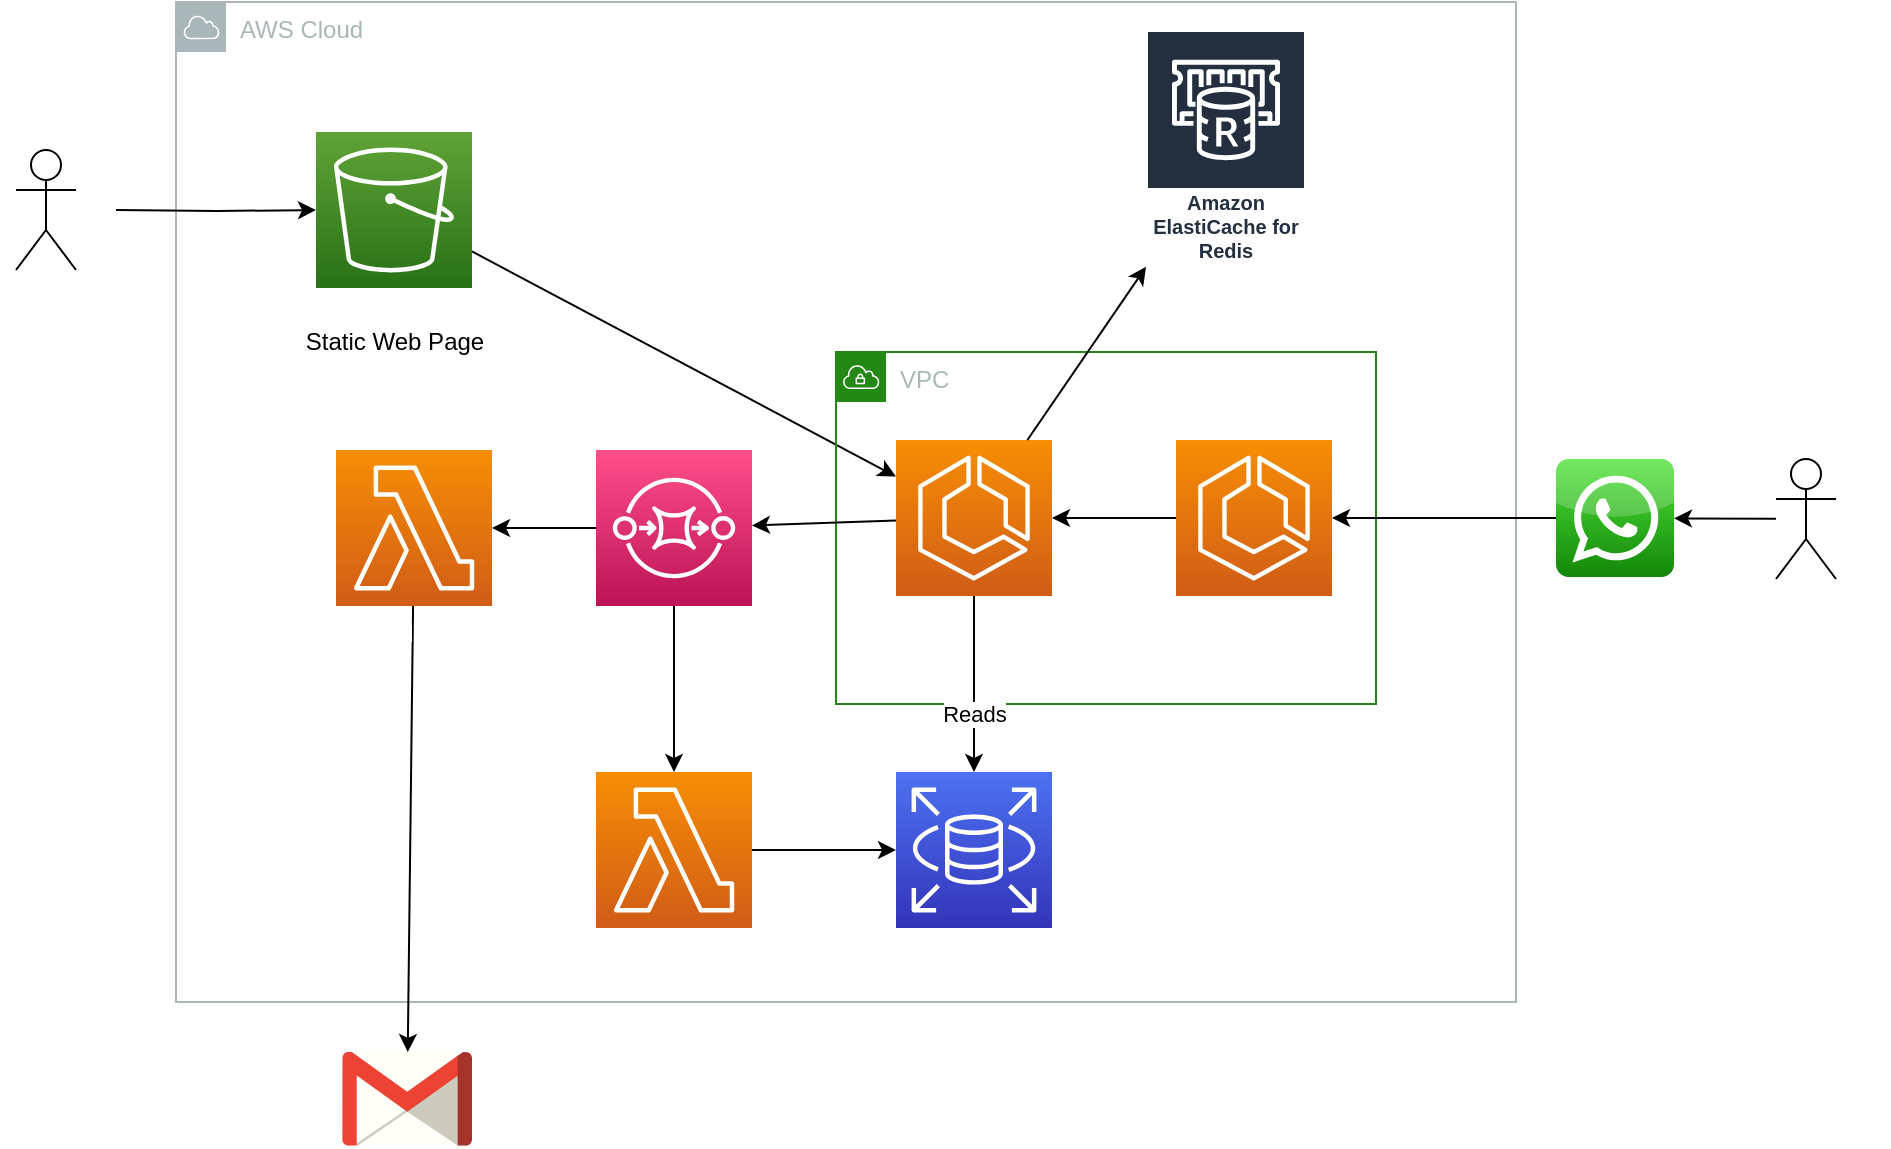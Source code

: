 <mxfile>
    <diagram name="Page-1" id="i1ANjgM6WaXB3Nc_8lk7">
        <mxGraphModel dx="1013" dy="637" grid="1" gridSize="10" guides="1" tooltips="1" connect="1" arrows="1" fold="1" page="1" pageScale="1" pageWidth="827" pageHeight="1169" math="0" shadow="0">
            <root>
                <mxCell id="0"/>
                <mxCell id="1" parent="0"/>
                <mxCell id="yO7XN13v6FAzA_9QDOuW-10" value="AWS Cloud" style="sketch=0;outlineConnect=0;gradientColor=none;html=1;whiteSpace=wrap;fontSize=12;fontStyle=0;shape=mxgraph.aws4.group;grIcon=mxgraph.aws4.group_aws_cloud;strokeColor=#AAB7B8;fillColor=none;verticalAlign=top;align=left;spacingLeft=30;fontColor=#AAB7B8;dashed=0;" parent="1" vertex="1">
                    <mxGeometry x="100" y="85" width="670" height="500" as="geometry"/>
                </mxCell>
                <mxCell id="21" style="edgeStyle=none;html=1;fontColor=#FFFFFF;startArrow=none;startFill=0;" parent="1" source="yO7XN13v6FAzA_9QDOuW-1" target="yO7XN13v6FAzA_9QDOuW-3" edge="1">
                    <mxGeometry relative="1" as="geometry"/>
                </mxCell>
                <mxCell id="yO7XN13v6FAzA_9QDOuW-1" value="" style="sketch=0;points=[[0,0,0],[0.25,0,0],[0.5,0,0],[0.75,0,0],[1,0,0],[0,1,0],[0.25,1,0],[0.5,1,0],[0.75,1,0],[1,1,0],[0,0.25,0],[0,0.5,0],[0,0.75,0],[1,0.25,0],[1,0.5,0],[1,0.75,0]];outlineConnect=0;fontColor=#232F3E;gradientColor=#60A337;gradientDirection=north;fillColor=#277116;strokeColor=#ffffff;dashed=0;verticalLabelPosition=bottom;verticalAlign=top;align=center;html=1;fontSize=12;fontStyle=0;aspect=fixed;shape=mxgraph.aws4.resourceIcon;resIcon=mxgraph.aws4.s3;" parent="1" vertex="1">
                    <mxGeometry x="170" y="150" width="78" height="78" as="geometry"/>
                </mxCell>
                <mxCell id="yO7XN13v6FAzA_9QDOuW-2" value="Static Web Page" style="text;html=1;align=center;verticalAlign=middle;resizable=0;points=[];autosize=1;strokeColor=none;fillColor=none;" parent="1" vertex="1">
                    <mxGeometry x="154" y="240" width="110" height="30" as="geometry"/>
                </mxCell>
                <mxCell id="23" style="edgeStyle=none;html=1;fontColor=#FFFFFF;startArrow=none;startFill=0;" parent="1" source="yO7XN13v6FAzA_9QDOuW-4" target="22" edge="1">
                    <mxGeometry relative="1" as="geometry"/>
                </mxCell>
                <mxCell id="yO7XN13v6FAzA_9QDOuW-4" value="&lt;font color=&quot;#ffffff&quot;&gt;Email Send&lt;/font&gt;" style="sketch=0;points=[[0,0,0],[0.25,0,0],[0.5,0,0],[0.75,0,0],[1,0,0],[0,1,0],[0.25,1,0],[0.5,1,0],[0.75,1,0],[1,1,0],[0,0.25,0],[0,0.5,0],[0,0.75,0],[1,0.25,0],[1,0.5,0],[1,0.75,0]];outlineConnect=0;fontColor=#232F3E;gradientColor=#F78E04;gradientDirection=north;fillColor=#D05C17;strokeColor=#ffffff;dashed=0;verticalLabelPosition=bottom;verticalAlign=top;align=center;html=1;fontSize=12;fontStyle=0;aspect=fixed;shape=mxgraph.aws4.resourceIcon;resIcon=mxgraph.aws4.lambda;" parent="1" vertex="1">
                    <mxGeometry x="180" y="309" width="78" height="78" as="geometry"/>
                </mxCell>
                <mxCell id="k2Ombi2eaDHnZ2nPI9dW-2" style="edgeStyle=orthogonalEdgeStyle;rounded=0;orthogonalLoop=1;jettySize=auto;html=1;" parent="1" target="yO7XN13v6FAzA_9QDOuW-1" edge="1">
                    <mxGeometry relative="1" as="geometry">
                        <mxPoint x="70" y="189" as="sourcePoint"/>
                    </mxGeometry>
                </mxCell>
                <mxCell id="yO7XN13v6FAzA_9QDOuW-9" value="" style="sketch=0;points=[[0,0,0],[0.25,0,0],[0.5,0,0],[0.75,0,0],[1,0,0],[0,1,0],[0.25,1,0],[0.5,1,0],[0.75,1,0],[1,1,0],[0,0.25,0],[0,0.5,0],[0,0.75,0],[1,0.25,0],[1,0.5,0],[1,0.75,0]];outlineConnect=0;fontColor=#232F3E;gradientColor=#4D72F3;gradientDirection=north;fillColor=#3334B9;strokeColor=#ffffff;dashed=0;verticalLabelPosition=bottom;verticalAlign=top;align=center;html=1;fontSize=12;fontStyle=0;aspect=fixed;shape=mxgraph.aws4.resourceIcon;resIcon=mxgraph.aws4.rds;" parent="1" vertex="1">
                    <mxGeometry x="460" y="470" width="78" height="78" as="geometry"/>
                </mxCell>
                <mxCell id="yO7XN13v6FAzA_9QDOuW-11" value="VPC" style="points=[[0,0],[0.25,0],[0.5,0],[0.75,0],[1,0],[1,0.25],[1,0.5],[1,0.75],[1,1],[0.75,1],[0.5,1],[0.25,1],[0,1],[0,0.75],[0,0.5],[0,0.25]];outlineConnect=0;gradientColor=none;html=1;whiteSpace=wrap;fontSize=12;fontStyle=0;container=1;pointerEvents=0;collapsible=0;recursiveResize=0;shape=mxgraph.aws4.group;grIcon=mxgraph.aws4.group_vpc;strokeColor=#248814;fillColor=none;verticalAlign=top;align=left;spacingLeft=30;fontColor=#AAB7B8;dashed=0;" parent="1" vertex="1">
                    <mxGeometry x="430" y="260" width="270" height="176" as="geometry"/>
                </mxCell>
                <mxCell id="10" style="edgeStyle=none;html=1;fontColor=#FFFFFF;" parent="yO7XN13v6FAzA_9QDOuW-11" source="k2Ombi2eaDHnZ2nPI9dW-1" target="yO7XN13v6FAzA_9QDOuW-3" edge="1">
                    <mxGeometry relative="1" as="geometry"/>
                </mxCell>
                <mxCell id="k2Ombi2eaDHnZ2nPI9dW-1" value="&lt;font color=&quot;#ffffff&quot;&gt;Go whatsapp&lt;/font&gt;" style="sketch=0;points=[[0,0,0],[0.25,0,0],[0.5,0,0],[0.75,0,0],[1,0,0],[0,1,0],[0.25,1,0],[0.5,1,0],[0.75,1,0],[1,1,0],[0,0.25,0],[0,0.5,0],[0,0.75,0],[1,0.25,0],[1,0.5,0],[1,0.75,0]];outlineConnect=0;fontColor=#232F3E;gradientColor=#F78E04;gradientDirection=north;fillColor=#D05C17;strokeColor=#ffffff;dashed=0;verticalLabelPosition=bottom;verticalAlign=top;align=center;html=1;fontSize=12;fontStyle=0;aspect=fixed;shape=mxgraph.aws4.resourceIcon;resIcon=mxgraph.aws4.ecs;" parent="yO7XN13v6FAzA_9QDOuW-11" vertex="1">
                    <mxGeometry x="170" y="44" width="78" height="78" as="geometry"/>
                </mxCell>
                <mxCell id="yO7XN13v6FAzA_9QDOuW-3" value="&lt;font color=&quot;#ffffff&quot;&gt;FastApi Backend&lt;/font&gt;" style="sketch=0;points=[[0,0,0],[0.25,0,0],[0.5,0,0],[0.75,0,0],[1,0,0],[0,1,0],[0.25,1,0],[0.5,1,0],[0.75,1,0],[1,1,0],[0,0.25,0],[0,0.5,0],[0,0.75,0],[1,0.25,0],[1,0.5,0],[1,0.75,0]];outlineConnect=0;fontColor=#232F3E;gradientColor=#F78E04;gradientDirection=north;fillColor=#D05C17;strokeColor=#ffffff;dashed=0;verticalLabelPosition=bottom;verticalAlign=top;align=center;html=1;fontSize=12;fontStyle=0;aspect=fixed;shape=mxgraph.aws4.resourceIcon;resIcon=mxgraph.aws4.ecs;" parent="yO7XN13v6FAzA_9QDOuW-11" vertex="1">
                    <mxGeometry x="30" y="44" width="78" height="78" as="geometry"/>
                </mxCell>
                <mxCell id="2" value="Amazon ElastiCache for Redis" style="sketch=0;outlineConnect=0;fontColor=#232F3E;gradientColor=none;strokeColor=#ffffff;fillColor=#232F3E;dashed=0;verticalLabelPosition=middle;verticalAlign=bottom;align=center;html=1;whiteSpace=wrap;fontSize=10;fontStyle=1;spacing=3;shape=mxgraph.aws4.productIcon;prIcon=mxgraph.aws4.elasticache_for_redis;" parent="1" vertex="1">
                    <mxGeometry x="585" y="99" width="80" height="120" as="geometry"/>
                </mxCell>
                <mxCell id="9" style="edgeStyle=none;html=1;fontColor=#FFFFFF;" parent="1" source="3" target="yO7XN13v6FAzA_9QDOuW-4" edge="1">
                    <mxGeometry relative="1" as="geometry"/>
                </mxCell>
                <mxCell id="25" style="edgeStyle=none;html=1;" edge="1" parent="1" source="3" target="24">
                    <mxGeometry relative="1" as="geometry"/>
                </mxCell>
                <mxCell id="3" value="" style="sketch=0;points=[[0,0,0],[0.25,0,0],[0.5,0,0],[0.75,0,0],[1,0,0],[0,1,0],[0.25,1,0],[0.5,1,0],[0.75,1,0],[1,1,0],[0,0.25,0],[0,0.5,0],[0,0.75,0],[1,0.25,0],[1,0.5,0],[1,0.75,0]];outlineConnect=0;fontColor=#232F3E;gradientColor=#FF4F8B;gradientDirection=north;fillColor=#BC1356;strokeColor=#ffffff;dashed=0;verticalLabelPosition=bottom;verticalAlign=top;align=center;html=1;fontSize=12;fontStyle=0;aspect=fixed;shape=mxgraph.aws4.resourceIcon;resIcon=mxgraph.aws4.sqs;" parent="1" vertex="1">
                    <mxGeometry x="310" y="309" width="78" height="78" as="geometry"/>
                </mxCell>
                <mxCell id="6" style="edgeStyle=none;html=1;fontColor=#FFFFFF;" parent="1" source="yO7XN13v6FAzA_9QDOuW-3" target="2" edge="1">
                    <mxGeometry relative="1" as="geometry"/>
                </mxCell>
                <mxCell id="8" style="edgeStyle=none;html=1;fontColor=#FFFFFF;" parent="1" source="yO7XN13v6FAzA_9QDOuW-3" target="3" edge="1">
                    <mxGeometry relative="1" as="geometry"/>
                </mxCell>
                <mxCell id="19" style="edgeStyle=none;html=1;fontColor=#FFFFFF;startArrow=none;startFill=0;" parent="1" source="12" target="k2Ombi2eaDHnZ2nPI9dW-1" edge="1">
                    <mxGeometry relative="1" as="geometry"/>
                </mxCell>
                <mxCell id="12" value="" style="dashed=0;outlineConnect=0;html=1;align=center;labelPosition=center;verticalLabelPosition=bottom;verticalAlign=top;shape=mxgraph.webicons.whatsapp;fillColor=#4FE238;gradientColor=#138709;fontColor=#FFFFFF;" parent="1" vertex="1">
                    <mxGeometry x="790" y="313.5" width="59" height="59" as="geometry"/>
                </mxCell>
                <mxCell id="18" style="edgeStyle=none;html=1;fontColor=#FFFFFF;startArrow=none;startFill=0;" parent="1" source="13" target="12" edge="1">
                    <mxGeometry relative="1" as="geometry"/>
                </mxCell>
                <mxCell id="13" value="Cellphone User" style="shape=umlActor;verticalLabelPosition=bottom;verticalAlign=top;html=1;outlineConnect=0;fontColor=#FFFFFF;" parent="1" vertex="1">
                    <mxGeometry x="900" y="313.5" width="30" height="60" as="geometry"/>
                </mxCell>
                <mxCell id="14" value="PC User" style="shape=umlActor;verticalLabelPosition=bottom;verticalAlign=top;html=1;outlineConnect=0;fontColor=#FFFFFF;" parent="1" vertex="1">
                    <mxGeometry x="20" y="159" width="30" height="60" as="geometry"/>
                </mxCell>
                <mxCell id="22" value="" style="dashed=0;outlineConnect=0;html=1;align=center;labelPosition=center;verticalLabelPosition=bottom;verticalAlign=top;shape=mxgraph.weblogos.gmail;fontColor=#FFFFFF;" parent="1" vertex="1">
                    <mxGeometry x="183.2" y="610" width="64.8" height="46.8" as="geometry"/>
                </mxCell>
                <mxCell id="26" style="edgeStyle=none;html=1;" edge="1" parent="1" source="24" target="yO7XN13v6FAzA_9QDOuW-9">
                    <mxGeometry relative="1" as="geometry"/>
                </mxCell>
                <mxCell id="24" value="&lt;font color=&quot;#ffffff&quot;&gt;Update DB&lt;/font&gt;" style="sketch=0;points=[[0,0,0],[0.25,0,0],[0.5,0,0],[0.75,0,0],[1,0,0],[0,1,0],[0.25,1,0],[0.5,1,0],[0.75,1,0],[1,1,0],[0,0.25,0],[0,0.5,0],[0,0.75,0],[1,0.25,0],[1,0.5,0],[1,0.75,0]];outlineConnect=0;fontColor=#232F3E;gradientColor=#F78E04;gradientDirection=north;fillColor=#D05C17;strokeColor=#ffffff;dashed=0;verticalLabelPosition=bottom;verticalAlign=top;align=center;html=1;fontSize=12;fontStyle=0;aspect=fixed;shape=mxgraph.aws4.resourceIcon;resIcon=mxgraph.aws4.lambda;" vertex="1" parent="1">
                    <mxGeometry x="310" y="470" width="78" height="78" as="geometry"/>
                </mxCell>
                <mxCell id="27" style="edgeStyle=none;html=1;entryX=0.5;entryY=0;entryDx=0;entryDy=0;entryPerimeter=0;" edge="1" parent="1" source="yO7XN13v6FAzA_9QDOuW-3" target="yO7XN13v6FAzA_9QDOuW-9">
                    <mxGeometry relative="1" as="geometry"/>
                </mxCell>
                <mxCell id="28" value="Reads" style="edgeLabel;html=1;align=center;verticalAlign=middle;resizable=0;points=[];" vertex="1" connectable="0" parent="27">
                    <mxGeometry x="0.327" relative="1" as="geometry">
                        <mxPoint as="offset"/>
                    </mxGeometry>
                </mxCell>
            </root>
        </mxGraphModel>
    </diagram>
</mxfile>